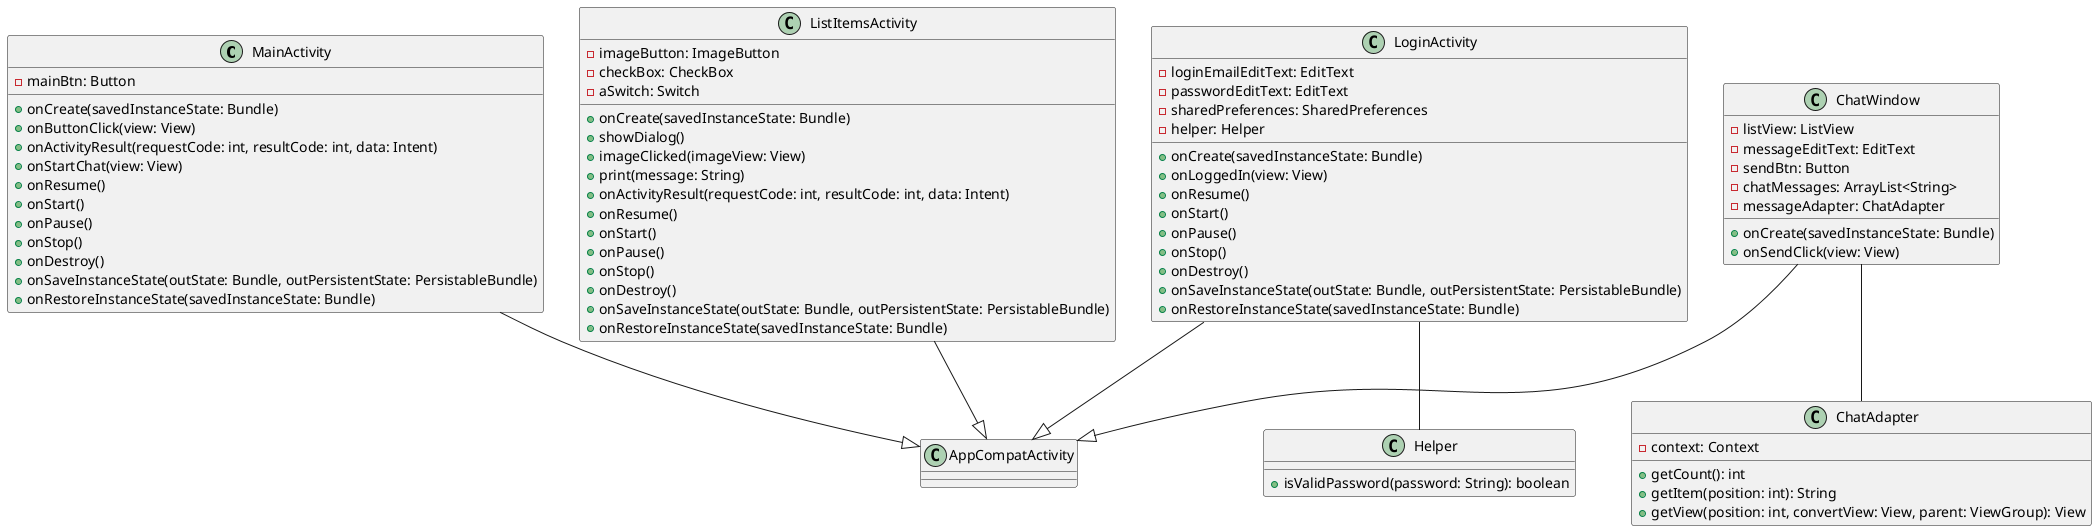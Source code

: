 @startuml

class MainActivity {
  - mainBtn: Button

  + onCreate(savedInstanceState: Bundle)
  + onButtonClick(view: View)
  + onActivityResult(requestCode: int, resultCode: int, data: Intent)
  + onStartChat(view: View)
  + onResume()
  + onStart()
  + onPause()
  + onStop()
  + onDestroy()
  + onSaveInstanceState(outState: Bundle, outPersistentState: PersistableBundle)
  + onRestoreInstanceState(savedInstanceState: Bundle)
}

class Helper {
  + isValidPassword(password: String): boolean
}

class LoginActivity {
  - loginEmailEditText: EditText
  - passwordEditText: EditText
  - sharedPreferences: SharedPreferences
  - helper: Helper

  + onCreate(savedInstanceState: Bundle)
  + onLoggedIn(view: View)
  + onResume()
  + onStart()
  + onPause()
  + onStop()
  + onDestroy()
  + onSaveInstanceState(outState: Bundle, outPersistentState: PersistableBundle)
  + onRestoreInstanceState(savedInstanceState: Bundle)
}
class ListItemsActivity {
  - imageButton: ImageButton
  - checkBox: CheckBox
  - aSwitch: Switch

  + onCreate(savedInstanceState: Bundle)
  + showDialog()
  + imageClicked(imageView: View)
  + print(message: String)
  + onActivityResult(requestCode: int, resultCode: int, data: Intent)
  + onResume()
  + onStart()
  + onPause()
  + onStop()
  + onDestroy()
  + onSaveInstanceState(outState: Bundle, outPersistentState: PersistableBundle)
  + onRestoreInstanceState(savedInstanceState: Bundle)
}

class ChatWindow {
  - listView: ListView
  - messageEditText: EditText
  - sendBtn: Button
  - chatMessages: ArrayList<String>
  - messageAdapter: ChatAdapter

  + onCreate(savedInstanceState: Bundle)
  + onSendClick(view: View)
}

class ChatAdapter {
  - context: Context

  + getCount(): int
  + getItem(position: int): String
  + getView(position: int, convertView: View, parent: ViewGroup): View
}

ChatWindow -- ChatAdapter
LoginActivity --|> AppCompatActivity
ListItemsActivity --|> AppCompatActivity
ChatWindow --|> AppCompatActivity
MainActivity --|> AppCompatActivity
LoginActivity -- Helper

@enduml